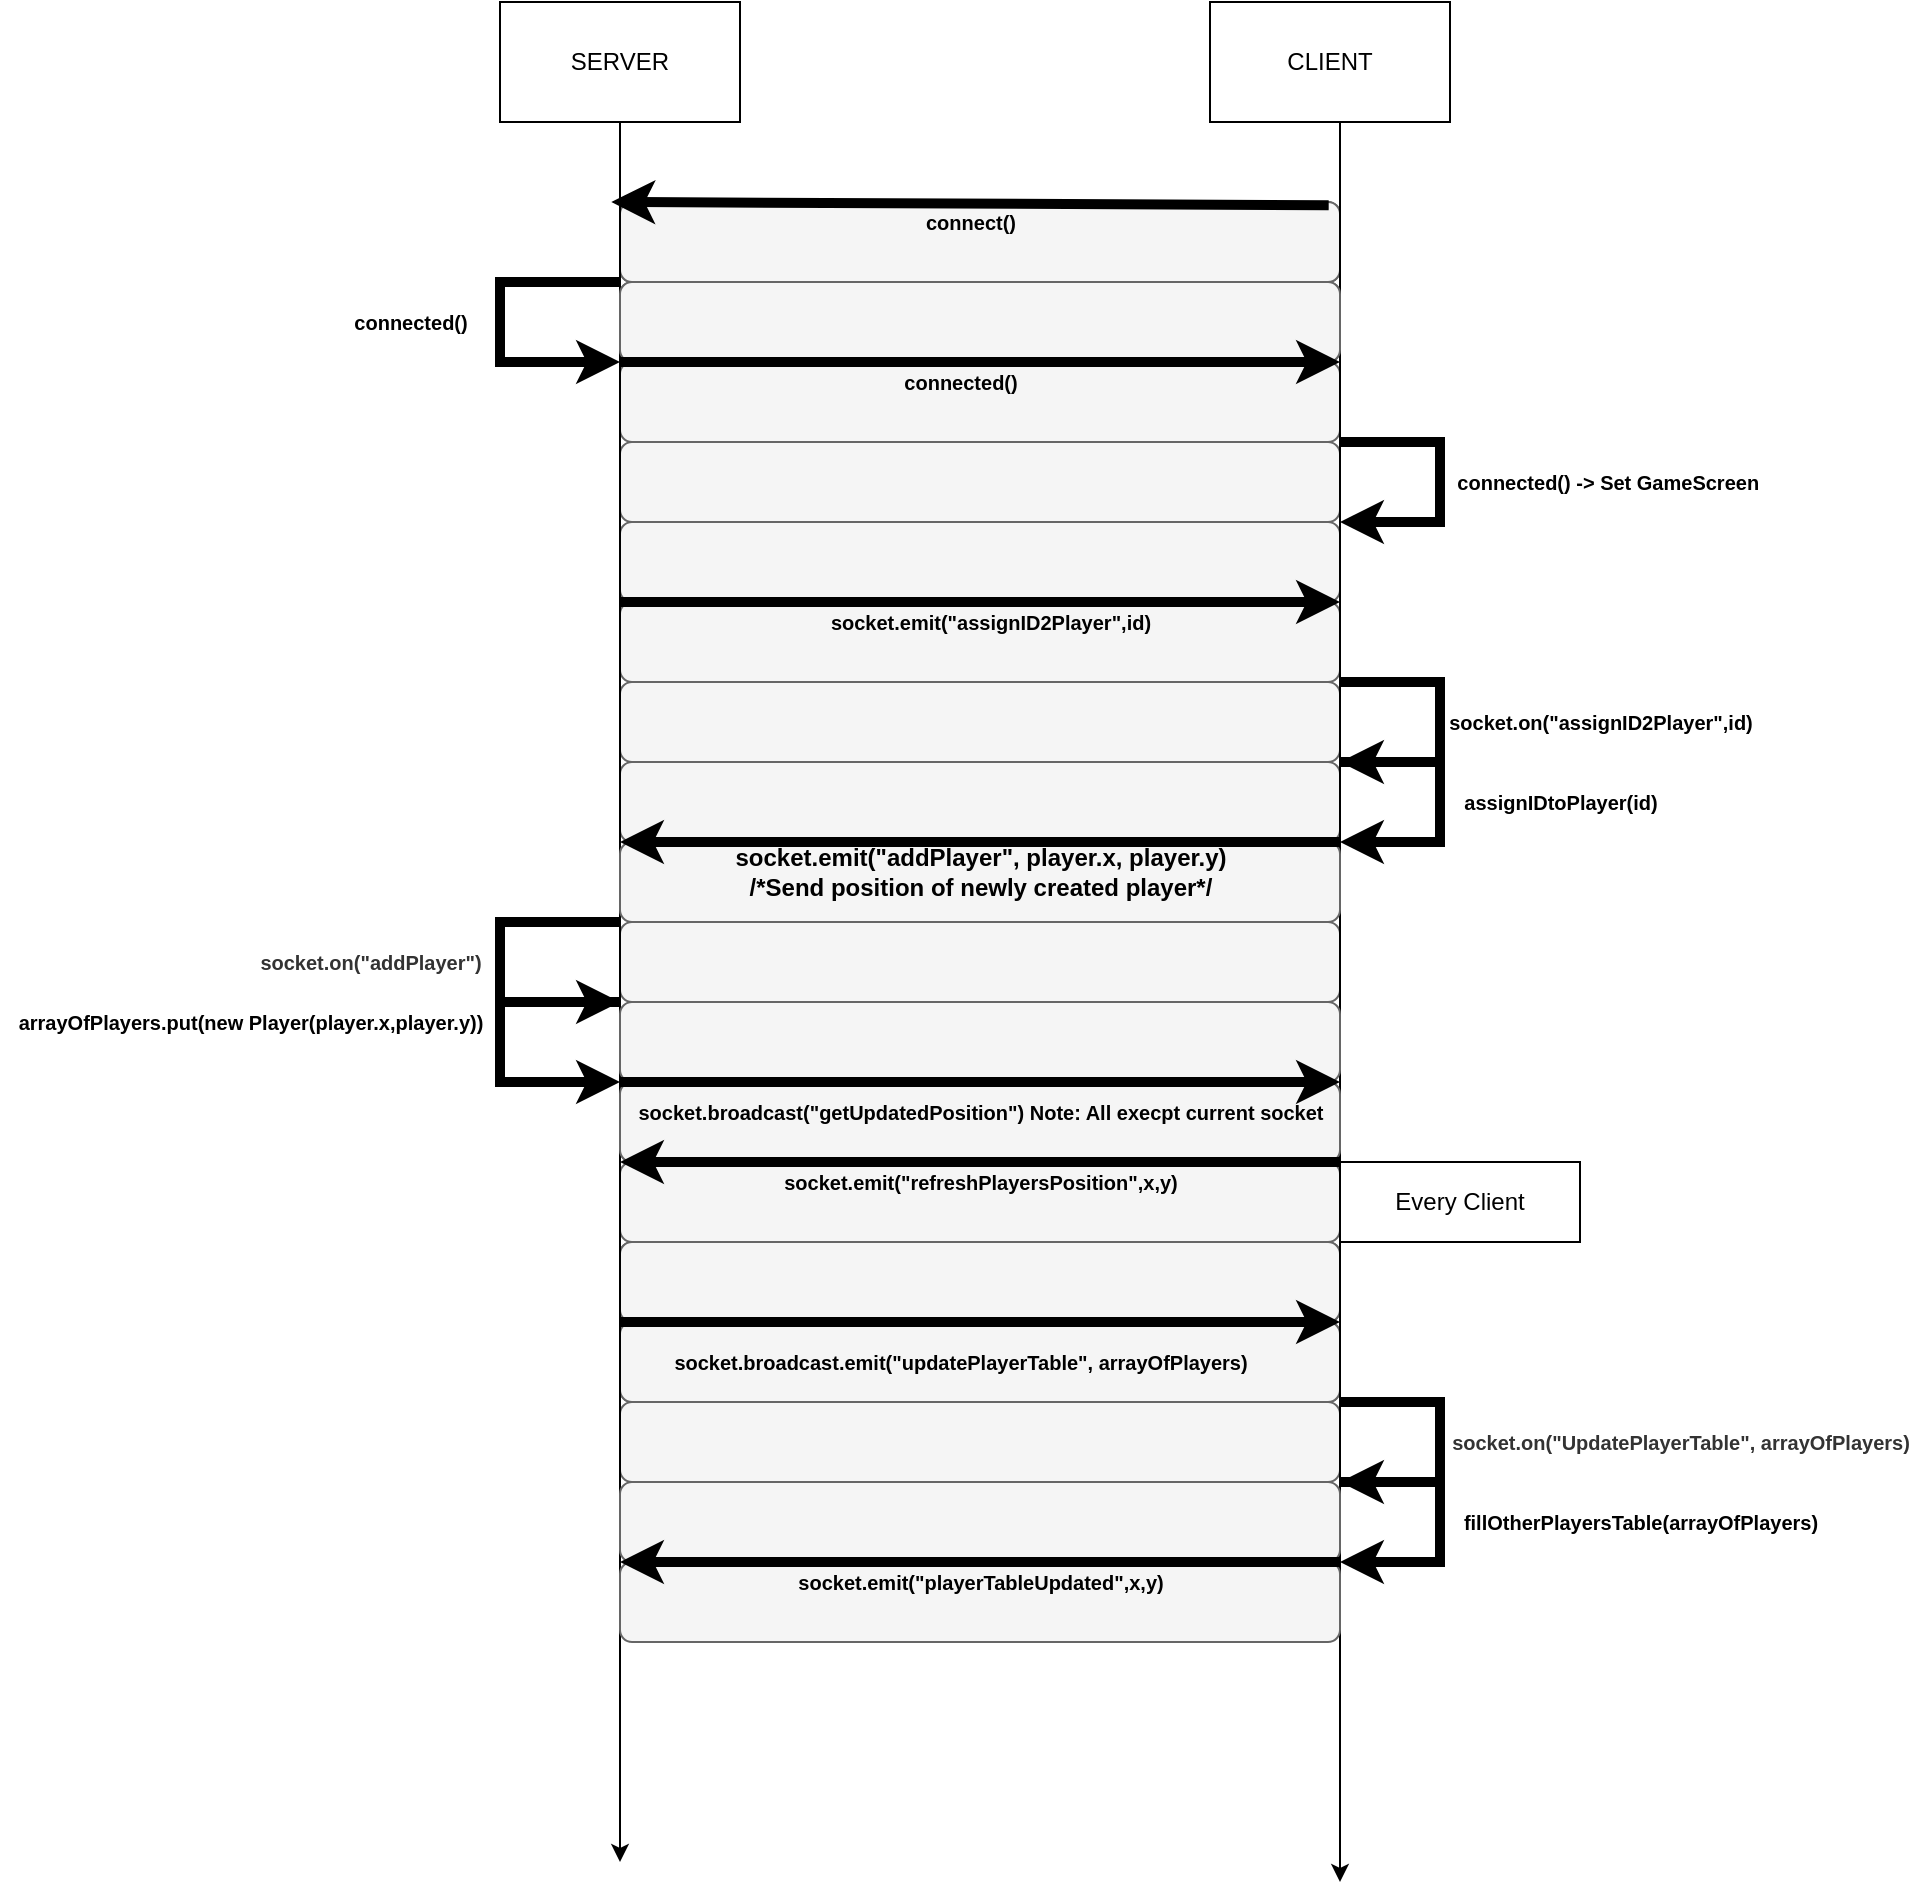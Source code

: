 <mxfile>
    <diagram id="aR7NOO-rDvEej-fjCeps" name="Page-1">
        <mxGraphModel dx="1071" dy="1842" grid="1" gridSize="10" guides="1" tooltips="1" connect="1" arrows="1" fold="1" page="1" pageScale="1" pageWidth="850" pageHeight="1100" math="0" shadow="0">
            <root>
                <mxCell id="0"/>
                <mxCell id="1" parent="0"/>
                <mxCell id="tSNJE-apScUmnOsd60CS-6" value="" style="rounded=1;whiteSpace=wrap;html=1;fontSize=10;fillColor=#f5f5f5;fontColor=#333333;strokeColor=#666666;" parent="1" vertex="1">
                    <mxGeometry x="60" y="240" width="360" height="40" as="geometry"/>
                </mxCell>
                <mxCell id="tSNJE-apScUmnOsd60CS-2" value="" style="rounded=1;whiteSpace=wrap;html=1;fontSize=10;fillColor=#f5f5f5;fontColor=#333333;strokeColor=#666666;" parent="1" vertex="1">
                    <mxGeometry x="60" y="200" width="360" height="40" as="geometry"/>
                </mxCell>
                <mxCell id="5fgHFwbLvVJDYsICavpB-82" value="" style="rounded=1;whiteSpace=wrap;html=1;fontSize=10;fillColor=#f5f5f5;fontColor=#333333;strokeColor=#666666;" parent="1" vertex="1">
                    <mxGeometry x="60" y="320" width="360" height="40" as="geometry"/>
                </mxCell>
                <mxCell id="5fgHFwbLvVJDYsICavpB-38" value="" style="rounded=1;whiteSpace=wrap;html=1;fontSize=10;fillColor=#f5f5f5;fontColor=#333333;strokeColor=#666666;" parent="1" vertex="1">
                    <mxGeometry x="60" y="560" width="360" height="40" as="geometry"/>
                </mxCell>
                <mxCell id="5fgHFwbLvVJDYsICavpB-66" value="" style="rounded=1;whiteSpace=wrap;html=1;fontSize=10;fillColor=#f5f5f5;fontColor=#333333;strokeColor=#666666;" parent="1" vertex="1">
                    <mxGeometry x="60" y="-40" width="360" height="40" as="geometry"/>
                </mxCell>
                <mxCell id="5fgHFwbLvVJDYsICavpB-67" value="" style="rounded=1;whiteSpace=wrap;html=1;fontSize=10;fillColor=#f5f5f5;fontColor=#333333;strokeColor=#666666;" parent="1" vertex="1">
                    <mxGeometry x="60" width="360" height="40" as="geometry"/>
                </mxCell>
                <mxCell id="5fgHFwbLvVJDYsICavpB-68" value="" style="rounded=1;whiteSpace=wrap;html=1;fontSize=10;fillColor=#f5f5f5;fontColor=#333333;strokeColor=#666666;" parent="1" vertex="1">
                    <mxGeometry x="60" y="80" width="360" height="40" as="geometry"/>
                </mxCell>
                <mxCell id="5fgHFwbLvVJDYsICavpB-70" value="" style="rounded=1;whiteSpace=wrap;html=1;fontSize=10;fillColor=#f5f5f5;fontColor=#333333;strokeColor=#666666;" parent="1" vertex="1">
                    <mxGeometry x="60" y="160" width="360" height="40" as="geometry"/>
                </mxCell>
                <mxCell id="5fgHFwbLvVJDYsICavpB-72" value="" style="rounded=1;whiteSpace=wrap;html=1;fontSize=10;fillColor=#f5f5f5;fontColor=#333333;strokeColor=#666666;" parent="1" vertex="1">
                    <mxGeometry x="60" y="400" width="360" height="40" as="geometry"/>
                </mxCell>
                <mxCell id="5fgHFwbLvVJDYsICavpB-74" value="" style="rounded=1;whiteSpace=wrap;html=1;fontSize=10;fillColor=#f5f5f5;fontColor=#333333;strokeColor=#666666;" parent="1" vertex="1">
                    <mxGeometry x="60" y="480" width="360" height="40" as="geometry"/>
                </mxCell>
                <mxCell id="5fgHFwbLvVJDYsICavpB-75" value="" style="rounded=1;whiteSpace=wrap;html=1;fontSize=10;fillColor=#f5f5f5;fontColor=#333333;strokeColor=#666666;" parent="1" vertex="1">
                    <mxGeometry x="60" y="520" width="360" height="40" as="geometry"/>
                </mxCell>
                <mxCell id="5fgHFwbLvVJDYsICavpB-37" value="" style="rounded=1;whiteSpace=wrap;html=1;fontSize=10;fillColor=#f5f5f5;fontColor=#333333;strokeColor=#666666;" parent="1" vertex="1">
                    <mxGeometry x="60" y="520" width="360" height="40" as="geometry"/>
                </mxCell>
                <mxCell id="5fgHFwbLvVJDYsICavpB-36" value="" style="rounded=1;whiteSpace=wrap;html=1;fontSize=10;fillColor=#f5f5f5;fontColor=#333333;strokeColor=#666666;" parent="1" vertex="1">
                    <mxGeometry x="60" y="480" width="360" height="40" as="geometry"/>
                </mxCell>
                <mxCell id="5fgHFwbLvVJDYsICavpB-35" value="" style="rounded=1;whiteSpace=wrap;html=1;fontSize=10;fillColor=#f5f5f5;fontColor=#333333;strokeColor=#666666;" parent="1" vertex="1">
                    <mxGeometry x="60" y="440" width="360" height="40" as="geometry"/>
                </mxCell>
                <mxCell id="5fgHFwbLvVJDYsICavpB-31" value="" style="rounded=1;whiteSpace=wrap;html=1;fontSize=10;fillColor=#f5f5f5;fontColor=#333333;strokeColor=#666666;" parent="1" vertex="1">
                    <mxGeometry x="60" y="120" width="360" height="40" as="geometry"/>
                </mxCell>
                <mxCell id="5fgHFwbLvVJDYsICavpB-30" value="" style="rounded=1;whiteSpace=wrap;html=1;fontSize=10;fillColor=#f5f5f5;fontColor=#333333;strokeColor=#666666;" parent="1" vertex="1">
                    <mxGeometry x="60" y="40" width="360" height="40" as="geometry"/>
                </mxCell>
                <mxCell id="5fgHFwbLvVJDYsICavpB-28" value="" style="rounded=1;whiteSpace=wrap;html=1;fontSize=10;fillColor=#f5f5f5;fontColor=#333333;strokeColor=#666666;" parent="1" vertex="1">
                    <mxGeometry x="60" y="-40" width="360" height="40" as="geometry"/>
                </mxCell>
                <mxCell id="5fgHFwbLvVJDYsICavpB-3" style="edgeStyle=orthogonalEdgeStyle;rounded=0;orthogonalLoop=1;jettySize=auto;html=1;" parent="1" source="5fgHFwbLvVJDYsICavpB-1" edge="1">
                    <mxGeometry relative="1" as="geometry">
                        <mxPoint x="60" y="790" as="targetPoint"/>
                    </mxGeometry>
                </mxCell>
                <mxCell id="5fgHFwbLvVJDYsICavpB-1" value="SERVER" style="rounded=0;whiteSpace=wrap;html=1;" parent="1" vertex="1">
                    <mxGeometry y="-140" width="120" height="60" as="geometry"/>
                </mxCell>
                <mxCell id="5fgHFwbLvVJDYsICavpB-4" style="edgeStyle=orthogonalEdgeStyle;rounded=0;orthogonalLoop=1;jettySize=auto;html=1;" parent="1" source="5fgHFwbLvVJDYsICavpB-2" edge="1">
                    <mxGeometry relative="1" as="geometry">
                        <mxPoint x="420" y="800" as="targetPoint"/>
                        <Array as="points">
                            <mxPoint x="420" y="240"/>
                            <mxPoint x="420" y="240"/>
                        </Array>
                    </mxGeometry>
                </mxCell>
                <mxCell id="5fgHFwbLvVJDYsICavpB-2" value="CLIENT" style="rounded=0;whiteSpace=wrap;html=1;" parent="1" vertex="1">
                    <mxGeometry x="355" y="-140" width="120" height="60" as="geometry"/>
                </mxCell>
                <mxCell id="5fgHFwbLvVJDYsICavpB-7" value="&lt;font style=&quot;font-size: 10px&quot;&gt;connect()&lt;/font&gt;" style="text;html=1;align=center;verticalAlign=middle;resizable=0;points=[];autosize=1;strokeColor=none;fillColor=none;rounded=0;shadow=0;sketch=0;fontStyle=1" parent="1" vertex="1">
                    <mxGeometry x="205" y="-40" width="60" height="20" as="geometry"/>
                </mxCell>
                <mxCell id="5fgHFwbLvVJDYsICavpB-8" value="&lt;font style=&quot;font-size: 10px&quot;&gt;connected()&lt;/font&gt;" style="text;html=1;align=center;verticalAlign=middle;resizable=0;points=[];autosize=1;strokeColor=none;fillColor=none;fontStyle=1" parent="1" vertex="1">
                    <mxGeometry x="195" y="40" width="70" height="20" as="geometry"/>
                </mxCell>
                <mxCell id="5fgHFwbLvVJDYsICavpB-12" value="&lt;font style=&quot;font-size: 10px&quot;&gt;connected() -&amp;gt; Set GameScreen&amp;nbsp;&lt;/font&gt;" style="text;html=1;align=center;verticalAlign=middle;resizable=0;points=[];autosize=1;strokeColor=none;fillColor=none;fontStyle=1" parent="1" vertex="1">
                    <mxGeometry x="470" y="90" width="170" height="20" as="geometry"/>
                </mxCell>
                <mxCell id="5fgHFwbLvVJDYsICavpB-16" value="&lt;font style=&quot;font-size: 10px&quot;&gt;fillOtherPlayersTable(arrayOfPlayers)&lt;/font&gt;" style="text;html=1;align=center;verticalAlign=middle;resizable=0;points=[];autosize=1;strokeColor=none;fillColor=none;fontStyle=1" parent="1" vertex="1">
                    <mxGeometry x="475" y="610" width="190" height="20" as="geometry"/>
                </mxCell>
                <mxCell id="5fgHFwbLvVJDYsICavpB-21" value="arrayOfPlayers.put(new Player(player.x,player.y))" style="text;html=1;align=center;verticalAlign=middle;resizable=0;points=[];autosize=1;strokeColor=none;fillColor=none;fontSize=10;fontStyle=1" parent="1" vertex="1">
                    <mxGeometry x="-250" y="360" width="250" height="20" as="geometry"/>
                </mxCell>
                <mxCell id="5fgHFwbLvVJDYsICavpB-22" value="" style="endArrow=classic;html=1;rounded=0;strokeWidth=5;" parent="1" edge="1">
                    <mxGeometry width="50" height="50" relative="1" as="geometry">
                        <mxPoint x="60" y="320" as="sourcePoint"/>
                        <mxPoint x="60" y="360" as="targetPoint"/>
                        <Array as="points">
                            <mxPoint y="320"/>
                            <mxPoint y="360"/>
                        </Array>
                    </mxGeometry>
                </mxCell>
                <mxCell id="5fgHFwbLvVJDYsICavpB-29" value="" style="rounded=1;whiteSpace=wrap;html=1;fontSize=10;fillColor=#f5f5f5;fontColor=#333333;strokeColor=#666666;" parent="1" vertex="1">
                    <mxGeometry x="60" width="360" height="40" as="geometry"/>
                </mxCell>
                <mxCell id="5fgHFwbLvVJDYsICavpB-33" value="" style="rounded=1;whiteSpace=wrap;html=1;fontSize=10;fillColor=#f5f5f5;fontColor=#333333;strokeColor=#666666;" parent="1" vertex="1">
                    <mxGeometry x="60" y="280" width="360" height="40" as="geometry"/>
                </mxCell>
                <mxCell id="5fgHFwbLvVJDYsICavpB-34" value="" style="rounded=1;whiteSpace=wrap;html=1;fontSize=10;fillColor=#f5f5f5;fontColor=#333333;strokeColor=#666666;" parent="1" vertex="1">
                    <mxGeometry x="60" y="400" width="360" height="40" as="geometry"/>
                </mxCell>
                <mxCell id="5fgHFwbLvVJDYsICavpB-64" value="" style="endArrow=classic;html=1;rounded=0;strokeWidth=5;" parent="1" edge="1">
                    <mxGeometry width="50" height="50" relative="1" as="geometry">
                        <mxPoint x="420" y="80" as="sourcePoint"/>
                        <mxPoint x="420" y="120" as="targetPoint"/>
                        <Array as="points">
                            <mxPoint x="470" y="80"/>
                            <mxPoint x="470" y="120"/>
                        </Array>
                    </mxGeometry>
                </mxCell>
                <mxCell id="5fgHFwbLvVJDYsICavpB-65" value="&lt;span style=&quot;color: rgb(51 , 51 , 51)&quot;&gt;&lt;font style=&quot;font-size: 10px&quot;&gt;socket.on(&quot;UpdatePlayerTable&quot;, arrayOfPlayers)&lt;/font&gt;&lt;/span&gt;" style="text;html=1;align=center;verticalAlign=middle;resizable=0;points=[];autosize=1;strokeColor=none;fillColor=none;fontSize=12;fontStyle=1" parent="1" vertex="1">
                    <mxGeometry x="470" y="570" width="240" height="20" as="geometry"/>
                </mxCell>
                <mxCell id="5fgHFwbLvVJDYsICavpB-24" value="" style="endArrow=classic;html=1;rounded=0;strokeWidth=5;" parent="1" edge="1">
                    <mxGeometry width="50" height="50" relative="1" as="geometry">
                        <mxPoint x="60" y="520" as="sourcePoint"/>
                        <mxPoint x="420" y="520" as="targetPoint"/>
                    </mxGeometry>
                </mxCell>
                <mxCell id="5fgHFwbLvVJDYsICavpB-13" value="&lt;font style=&quot;font-size: 10px&quot;&gt;socket.broadcast.emit(&quot;updatePlayerTable&quot;, arrayOfPlayers)&lt;/font&gt;" style="text;html=1;align=center;verticalAlign=middle;resizable=0;points=[];autosize=1;strokeColor=none;fillColor=none;fontStyle=1" parent="1" vertex="1">
                    <mxGeometry x="80" y="530" width="300" height="20" as="geometry"/>
                </mxCell>
                <mxCell id="5fgHFwbLvVJDYsICavpB-76" value="" style="endArrow=classic;html=1;rounded=0;strokeWidth=5;" parent="1" edge="1">
                    <mxGeometry width="50" height="50" relative="1" as="geometry">
                        <mxPoint x="420" y="560" as="sourcePoint"/>
                        <mxPoint x="420" y="600" as="targetPoint"/>
                        <Array as="points">
                            <mxPoint x="470" y="560"/>
                            <mxPoint x="470" y="600"/>
                        </Array>
                    </mxGeometry>
                </mxCell>
                <mxCell id="5fgHFwbLvVJDYsICavpB-77" value="&lt;span style=&quot;color: rgb(51 , 51 , 51)&quot;&gt;&lt;font style=&quot;font-size: 10px&quot;&gt;socket.on(&quot;addPlayer&quot;)&lt;/font&gt;&lt;/span&gt;" style="text;html=1;align=center;verticalAlign=middle;resizable=0;points=[];autosize=1;strokeColor=none;fillColor=none;fontSize=12;fontStyle=1" parent="1" vertex="1">
                    <mxGeometry x="-130" y="330" width="130" height="20" as="geometry"/>
                </mxCell>
                <mxCell id="5fgHFwbLvVJDYsICavpB-78" value="" style="endArrow=classic;html=1;rounded=0;strokeWidth=5;" parent="1" edge="1">
                    <mxGeometry width="50" height="50" relative="1" as="geometry">
                        <mxPoint x="60" y="360" as="sourcePoint"/>
                        <mxPoint x="60" y="400" as="targetPoint"/>
                        <Array as="points">
                            <mxPoint y="360"/>
                            <mxPoint y="400"/>
                        </Array>
                    </mxGeometry>
                </mxCell>
                <mxCell id="5fgHFwbLvVJDYsICavpB-89" value="" style="rounded=1;whiteSpace=wrap;html=1;fontSize=10;fillColor=#f5f5f5;fontColor=#333333;strokeColor=#666666;" parent="1" vertex="1">
                    <mxGeometry x="60" y="360" width="360" height="40" as="geometry"/>
                </mxCell>
                <mxCell id="5fgHFwbLvVJDYsICavpB-94" value="" style="endArrow=classic;html=1;rounded=0;strokeWidth=5;" parent="1" edge="1">
                    <mxGeometry width="50" height="50" relative="1" as="geometry">
                        <mxPoint x="420" y="600" as="sourcePoint"/>
                        <mxPoint x="420" y="640" as="targetPoint"/>
                        <Array as="points">
                            <mxPoint x="470" y="600"/>
                            <mxPoint x="470" y="640"/>
                        </Array>
                    </mxGeometry>
                </mxCell>
                <mxCell id="5fgHFwbLvVJDYsICavpB-95" value="" style="rounded=1;whiteSpace=wrap;html=1;fontSize=10;fillColor=#f5f5f5;fontColor=#333333;strokeColor=#666666;" parent="1" vertex="1">
                    <mxGeometry x="60" y="600" width="360" height="40" as="geometry"/>
                </mxCell>
                <mxCell id="tSNJE-apScUmnOsd60CS-1" value="" style="group" parent="1" vertex="1" connectable="0">
                    <mxGeometry x="-80" width="80" height="40" as="geometry"/>
                </mxCell>
                <mxCell id="5fgHFwbLvVJDYsICavpB-10" value="&lt;font style=&quot;font-size: 10px&quot;&gt;connected()&lt;/font&gt;" style="text;html=1;align=center;verticalAlign=middle;resizable=0;points=[];autosize=1;strokeColor=none;fillColor=none;fontStyle=1;container=1;" parent="tSNJE-apScUmnOsd60CS-1" vertex="1">
                    <mxGeometry y="10" width="70" height="20" as="geometry"/>
                </mxCell>
                <mxCell id="tSNJE-apScUmnOsd60CS-10" value="Every Client" style="rounded=0;whiteSpace=wrap;html=1;" parent="1" vertex="1">
                    <mxGeometry x="420" y="440" width="120" height="40" as="geometry"/>
                </mxCell>
                <mxCell id="2" value="" style="group" parent="1" vertex="1" connectable="0">
                    <mxGeometry x="60" y="160" width="360" height="20" as="geometry"/>
                </mxCell>
                <mxCell id="5fgHFwbLvVJDYsICavpB-83" value="" style="endArrow=classic;html=1;rounded=0;strokeWidth=5;" parent="2" edge="1">
                    <mxGeometry width="50" height="50" relative="1" as="geometry">
                        <mxPoint y="1.137e-13" as="sourcePoint"/>
                        <mxPoint x="360" y="1.137e-13" as="targetPoint"/>
                    </mxGeometry>
                </mxCell>
                <mxCell id="5fgHFwbLvVJDYsICavpB-85" value="&lt;span style=&quot;font-size: 10px&quot;&gt;socket.emit(&quot;assignID2Player&quot;,id)&lt;/span&gt;" style="text;html=1;align=center;verticalAlign=middle;resizable=0;points=[];autosize=1;strokeColor=none;fillColor=none;fontStyle=1" parent="2" vertex="1">
                    <mxGeometry x="95" width="180" height="20" as="geometry"/>
                </mxCell>
                <mxCell id="4" value="" style="group" parent="1" vertex="1" connectable="0">
                    <mxGeometry x="60" y="280" width="360" height="25" as="geometry"/>
                </mxCell>
                <mxCell id="5fgHFwbLvVJDYsICavpB-17" value="" style="endArrow=classic;html=1;rounded=0;strokeWidth=5;" parent="4" edge="1">
                    <mxGeometry width="50" height="50" relative="1" as="geometry">
                        <mxPoint x="360" as="sourcePoint"/>
                        <mxPoint as="targetPoint"/>
                    </mxGeometry>
                </mxCell>
                <mxCell id="6" value="" style="group" parent="1" vertex="1" connectable="0">
                    <mxGeometry x="60" y="440" width="360" height="20" as="geometry"/>
                </mxCell>
                <mxCell id="tSNJE-apScUmnOsd60CS-5" value="" style="endArrow=classic;html=1;rounded=0;strokeWidth=5;" parent="6" edge="1">
                    <mxGeometry width="50" height="50" relative="1" as="geometry">
                        <mxPoint x="360" as="sourcePoint"/>
                        <mxPoint as="targetPoint"/>
                    </mxGeometry>
                </mxCell>
                <mxCell id="tSNJE-apScUmnOsd60CS-7" value="&lt;span style=&quot;font-size: 10px&quot;&gt;socket.emit(&quot;refreshPlayersPosition&quot;,x,y)&lt;/span&gt;" style="text;html=1;align=center;verticalAlign=middle;resizable=0;points=[];autosize=1;strokeColor=none;fillColor=none;fontStyle=1;container=1;" parent="6" vertex="1">
                    <mxGeometry x="75" width="210" height="20" as="geometry"/>
                </mxCell>
                <mxCell id="7" value="" style="group" parent="1" vertex="1" connectable="0">
                    <mxGeometry x="465" y="200" width="170" height="80" as="geometry"/>
                </mxCell>
                <mxCell id="5fgHFwbLvVJDYsICavpB-86" value="" style="endArrow=classic;html=1;rounded=0;strokeWidth=5;" parent="7" edge="1">
                    <mxGeometry width="50" height="50" relative="1" as="geometry">
                        <mxPoint x="-45" y="40" as="sourcePoint"/>
                        <mxPoint x="-45" y="80" as="targetPoint"/>
                        <Array as="points">
                            <mxPoint x="5" y="40"/>
                            <mxPoint x="5" y="80"/>
                        </Array>
                    </mxGeometry>
                </mxCell>
                <mxCell id="5fgHFwbLvVJDYsICavpB-88" value="&lt;span style=&quot;font-size: 10px&quot;&gt;socket.on(&quot;&lt;/span&gt;&lt;span style=&quot;font-size: 10px&quot;&gt;assignID2Player&lt;/span&gt;&lt;span style=&quot;font-size: 10px&quot;&gt;&quot;,id)&lt;/span&gt;" style="text;html=1;align=center;verticalAlign=middle;resizable=0;points=[];autosize=1;strokeColor=none;fillColor=none;fontSize=12;fontStyle=1" parent="7" vertex="1">
                    <mxGeometry y="10" width="170" height="20" as="geometry"/>
                </mxCell>
                <mxCell id="5fgHFwbLvVJDYsICavpB-91" value="assignIDtoPlayer(id)" style="text;html=1;align=center;verticalAlign=middle;resizable=0;points=[];autosize=1;strokeColor=none;fillColor=none;fontSize=10;fontStyle=1" parent="7" vertex="1">
                    <mxGeometry x="10" y="50" width="110" height="20" as="geometry"/>
                </mxCell>
                <mxCell id="5fgHFwbLvVJDYsICavpB-93" value="" style="endArrow=classic;html=1;rounded=0;strokeWidth=5;" parent="7" edge="1">
                    <mxGeometry width="50" height="50" relative="1" as="geometry">
                        <mxPoint x="-45" y="1.137e-13" as="sourcePoint"/>
                        <mxPoint x="-45" y="40.0" as="targetPoint"/>
                        <Array as="points">
                            <mxPoint x="5"/>
                            <mxPoint x="5" y="40"/>
                        </Array>
                    </mxGeometry>
                </mxCell>
                <mxCell id="5fgHFwbLvVJDYsICavpB-19" value="socket.emit(&quot;addPlayer&quot;, player.x, player.y)&lt;br&gt;/*Send position of newly created player*/" style="text;html=1;align=center;verticalAlign=middle;resizable=0;points=[];autosize=1;strokeColor=none;fillColor=none;fontSize=12;fontStyle=1" parent="1" vertex="1">
                    <mxGeometry x="110" y="280" width="260" height="30" as="geometry"/>
                </mxCell>
                <mxCell id="8" value="" style="group" parent="1" vertex="1" connectable="0">
                    <mxGeometry x="60" y="400.0" width="360" height="30.0" as="geometry"/>
                </mxCell>
                <mxCell id="tSNJE-apScUmnOsd60CS-3" value="" style="endArrow=classic;html=1;rounded=0;strokeWidth=5;" parent="8" edge="1">
                    <mxGeometry width="50" height="50" relative="1" as="geometry">
                        <mxPoint as="sourcePoint"/>
                        <mxPoint x="360" as="targetPoint"/>
                    </mxGeometry>
                </mxCell>
                <mxCell id="tSNJE-apScUmnOsd60CS-4" value="&lt;span style=&quot;font-size: 10px&quot;&gt;socket.broadcast(&quot;getUpdatedPosition&quot;) Note: All execpt current socket&lt;/span&gt;" style="text;html=1;align=center;verticalAlign=middle;resizable=0;points=[];autosize=1;strokeColor=none;fillColor=none;fontStyle=1" parent="8" vertex="1">
                    <mxGeometry y="5.0" width="360" height="20" as="geometry"/>
                </mxCell>
                <mxCell id="17" value="" style="endArrow=classic;html=1;rounded=0;exitX=0.046;exitY=1.079;exitDx=0;exitDy=0;exitPerimeter=0;strokeWidth=5;" parent="1" edge="1">
                    <mxGeometry width="50" height="50" relative="1" as="geometry">
                        <mxPoint x="414.34" y="-38.42" as="sourcePoint"/>
                        <mxPoint x="55.66" y="-40" as="targetPoint"/>
                    </mxGeometry>
                </mxCell>
                <mxCell id="5fgHFwbLvVJDYsICavpB-25" value="" style="endArrow=classic;html=1;rounded=0;strokeWidth=5;" parent="1" edge="1">
                    <mxGeometry width="50" height="50" relative="1" as="geometry">
                        <mxPoint x="60" as="sourcePoint"/>
                        <mxPoint x="60" y="40" as="targetPoint"/>
                        <Array as="points">
                            <mxPoint/>
                            <mxPoint y="40"/>
                        </Array>
                    </mxGeometry>
                </mxCell>
                <mxCell id="24" value="" style="endArrow=classic;html=1;rounded=0;strokeWidth=5;" parent="1" edge="1">
                    <mxGeometry width="50" height="50" relative="1" as="geometry">
                        <mxPoint x="60" y="40.0" as="sourcePoint"/>
                        <mxPoint x="420" y="40.0" as="targetPoint"/>
                    </mxGeometry>
                </mxCell>
                <mxCell id="26" value="" style="rounded=1;whiteSpace=wrap;html=1;fontSize=10;fillColor=#f5f5f5;fontColor=#333333;strokeColor=#666666;" parent="1" vertex="1">
                    <mxGeometry x="60" y="640" width="360" height="40" as="geometry"/>
                </mxCell>
                <mxCell id="27" value="" style="group" parent="1" vertex="1" connectable="0">
                    <mxGeometry x="60" y="640" width="360" height="20" as="geometry"/>
                </mxCell>
                <mxCell id="28" value="" style="endArrow=classic;html=1;rounded=0;strokeWidth=5;" parent="27" edge="1">
                    <mxGeometry width="50" height="50" relative="1" as="geometry">
                        <mxPoint x="360" as="sourcePoint"/>
                        <mxPoint as="targetPoint"/>
                    </mxGeometry>
                </mxCell>
                <mxCell id="29" value="&lt;span style=&quot;font-size: 10px&quot;&gt;socket.emit(&quot;playerTableUpdated&quot;,x,y)&lt;/span&gt;" style="text;html=1;align=center;verticalAlign=middle;resizable=0;points=[];autosize=1;strokeColor=none;fillColor=none;fontStyle=1;container=1;" parent="27" vertex="1">
                    <mxGeometry x="80" width="200" height="20" as="geometry"/>
                </mxCell>
            </root>
        </mxGraphModel>
    </diagram>
</mxfile>